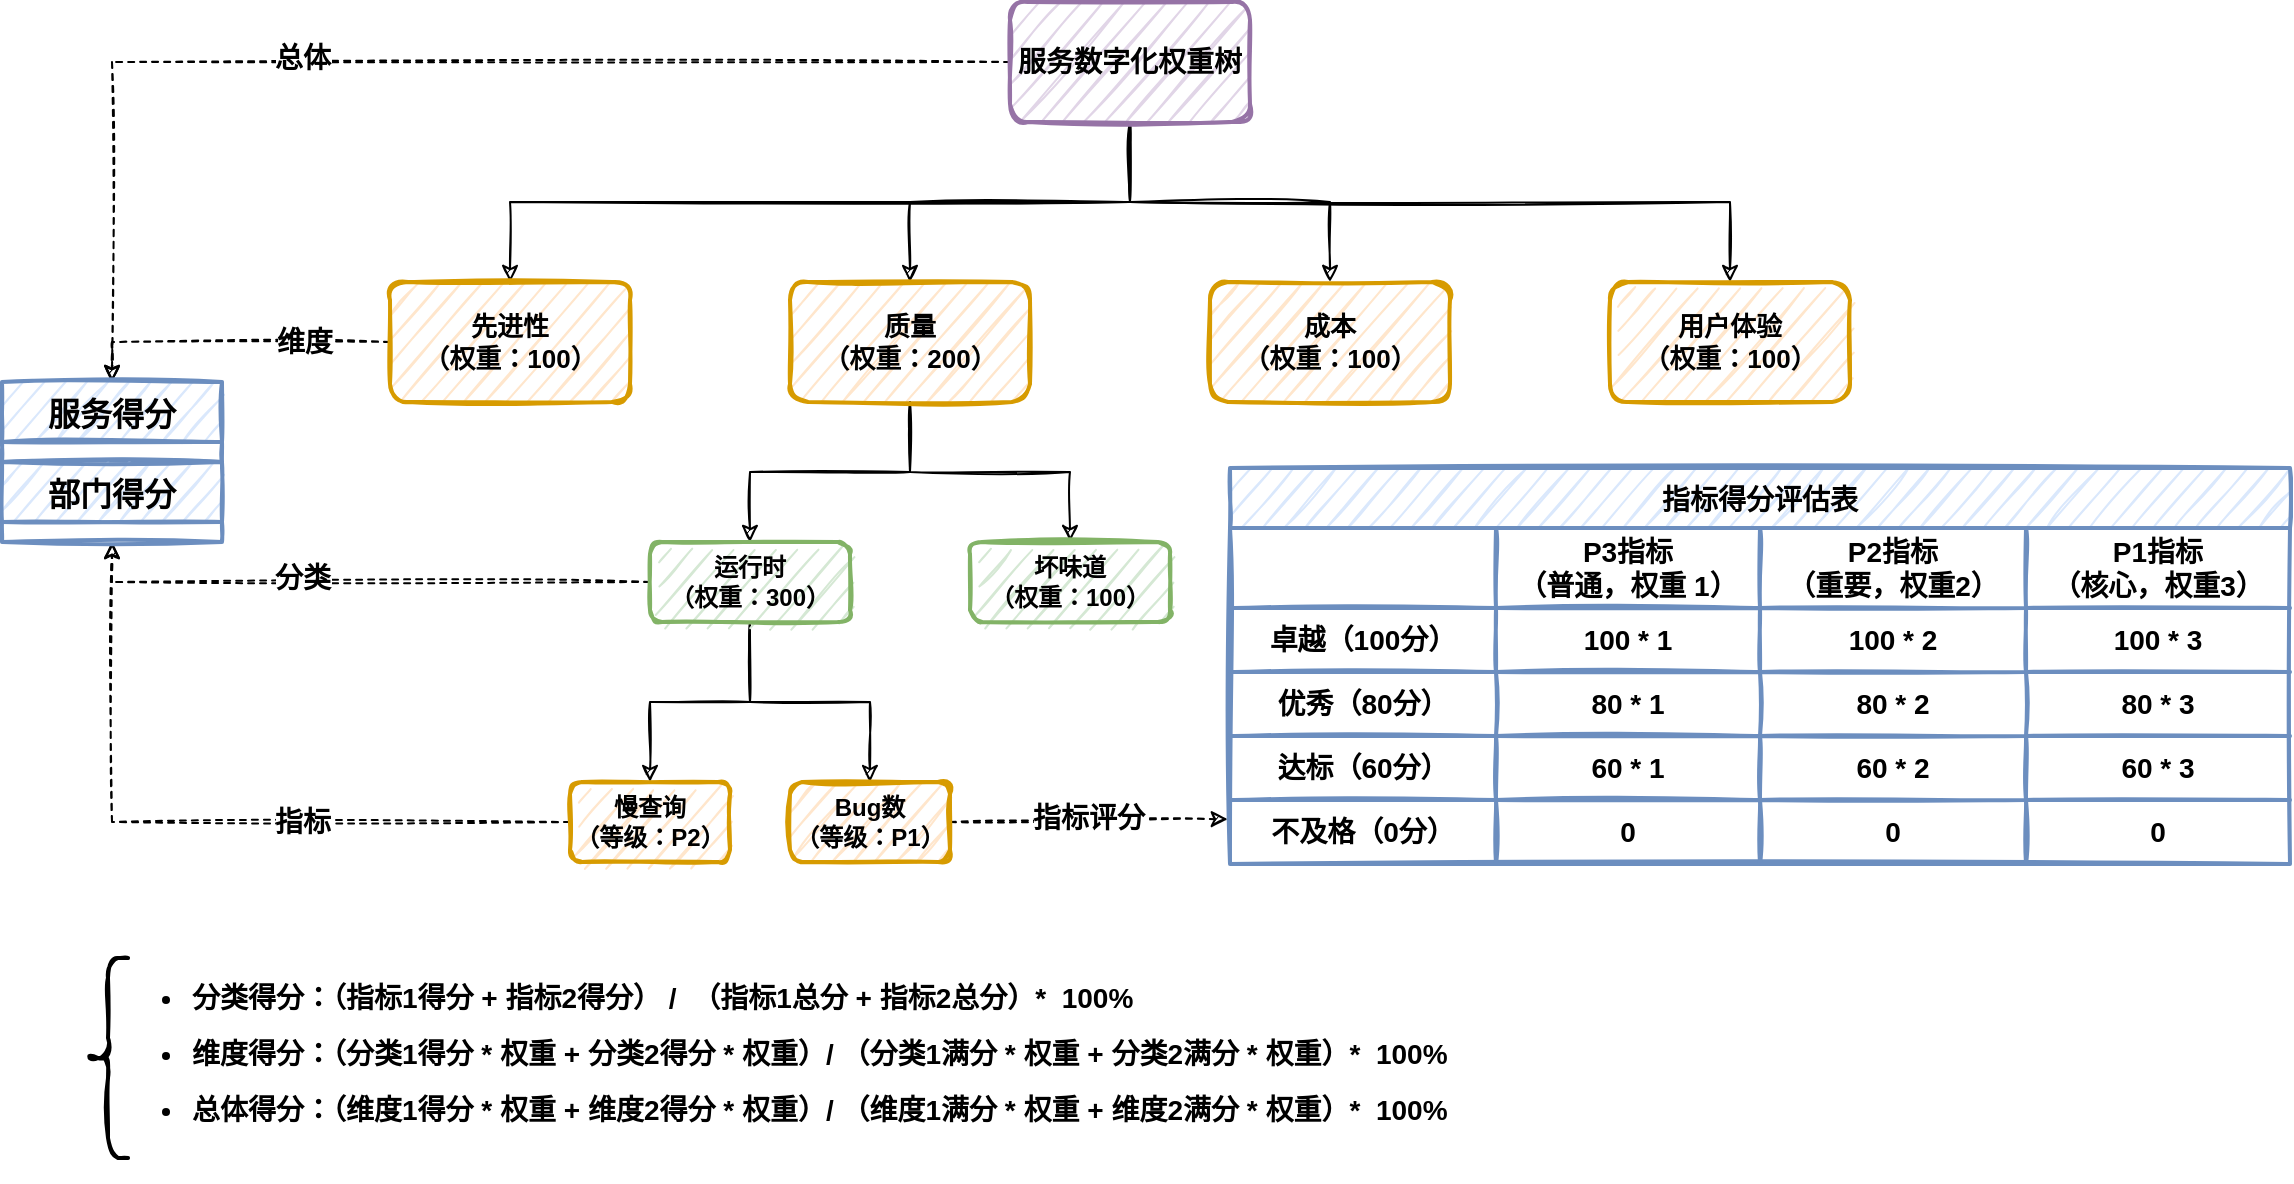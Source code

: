 <mxGraphModel dx="2253" dy="852" grid="1" gridSize="10" guides="1" tooltips="1" connect="1" arrows="1" fold="1" page="1" pageScale="1" pageWidth="827" pageHeight="1169" math="0" shadow="0">
  <root>
    <mxCell id="0" />
    <mxCell id="1" parent="0" />
    <mxCell id="GKQn93ukJlPqPXy4sj66-18" style="edgeStyle=orthogonalEdgeStyle;rounded=0;sketch=1;orthogonalLoop=1;jettySize=auto;html=1;entryX=0.5;entryY=0;entryDx=0;entryDy=0;fontFamily=Helvetica;exitX=0.5;exitY=1;exitDx=0;exitDy=0;" parent="1" source="GKQn93ukJlPqPXy4sj66-5" target="GKQn93ukJlPqPXy4sj66-7" edge="1">
      <mxGeometry relative="1" as="geometry" />
    </mxCell>
    <mxCell id="GKQn93ukJlPqPXy4sj66-19" style="edgeStyle=orthogonalEdgeStyle;rounded=0;sketch=1;orthogonalLoop=1;jettySize=auto;html=1;fontFamily=Helvetica;exitX=0.5;exitY=1;exitDx=0;exitDy=0;" parent="1" source="GKQn93ukJlPqPXy4sj66-5" target="GKQn93ukJlPqPXy4sj66-9" edge="1">
      <mxGeometry relative="1" as="geometry" />
    </mxCell>
    <mxCell id="GKQn93ukJlPqPXy4sj66-20" style="edgeStyle=orthogonalEdgeStyle;rounded=0;sketch=1;orthogonalLoop=1;jettySize=auto;html=1;entryX=0.5;entryY=0;entryDx=0;entryDy=0;fontFamily=Helvetica;" parent="1" source="GKQn93ukJlPqPXy4sj66-5" target="GKQn93ukJlPqPXy4sj66-6" edge="1">
      <mxGeometry relative="1" as="geometry" />
    </mxCell>
    <mxCell id="GKQn93ukJlPqPXy4sj66-21" style="edgeStyle=orthogonalEdgeStyle;rounded=0;sketch=1;orthogonalLoop=1;jettySize=auto;html=1;fontFamily=Helvetica;" parent="1" source="GKQn93ukJlPqPXy4sj66-5" target="GKQn93ukJlPqPXy4sj66-8" edge="1">
      <mxGeometry relative="1" as="geometry" />
    </mxCell>
    <mxCell id="GKQn93ukJlPqPXy4sj66-77" style="edgeStyle=orthogonalEdgeStyle;rounded=0;sketch=1;orthogonalLoop=1;jettySize=auto;html=1;entryX=0.5;entryY=0;entryDx=0;entryDy=0;fontFamily=Helvetica;fontSize=18;dashed=1;" parent="1" source="GKQn93ukJlPqPXy4sj66-5" target="GKQn93ukJlPqPXy4sj66-62" edge="1">
      <mxGeometry relative="1" as="geometry" />
    </mxCell>
    <mxCell id="GKQn93ukJlPqPXy4sj66-78" value="&lt;b&gt;&lt;font style=&quot;font-size: 14px;&quot;&gt;总体&lt;/font&gt;&lt;/b&gt;" style="edgeLabel;html=1;align=center;verticalAlign=middle;resizable=0;points=[];fontSize=18;fontFamily=Helvetica;" parent="GKQn93ukJlPqPXy4sj66-77" vertex="1" connectable="0">
      <mxGeometry x="-0.094" y="-3" relative="1" as="geometry">
        <mxPoint x="-78" as="offset" />
      </mxGeometry>
    </mxCell>
    <mxCell id="GKQn93ukJlPqPXy4sj66-5" value="&lt;font style=&quot;font-size: 14px;&quot;&gt;&lt;b&gt;服务数字化权重树&lt;/b&gt;&lt;/font&gt;" style="rounded=1;whiteSpace=wrap;html=1;sketch=1;shadow=0;fillColor=#e1d5e7;strokeColor=#9673a6;strokeWidth=2;" parent="1" vertex="1">
      <mxGeometry x="350" y="120" width="120" height="60" as="geometry" />
    </mxCell>
    <mxCell id="GKQn93ukJlPqPXy4sj66-14" style="edgeStyle=orthogonalEdgeStyle;rounded=0;orthogonalLoop=1;jettySize=auto;html=1;fontFamily=Helvetica;sketch=1;" parent="1" source="GKQn93ukJlPqPXy4sj66-6" target="GKQn93ukJlPqPXy4sj66-10" edge="1">
      <mxGeometry relative="1" as="geometry" />
    </mxCell>
    <mxCell id="GKQn93ukJlPqPXy4sj66-15" style="edgeStyle=orthogonalEdgeStyle;rounded=0;sketch=1;orthogonalLoop=1;jettySize=auto;html=1;entryX=0.5;entryY=0;entryDx=0;entryDy=0;fontFamily=Helvetica;" parent="1" source="GKQn93ukJlPqPXy4sj66-6" target="GKQn93ukJlPqPXy4sj66-11" edge="1">
      <mxGeometry relative="1" as="geometry" />
    </mxCell>
    <mxCell id="GKQn93ukJlPqPXy4sj66-6" value="&lt;font style=&quot;font-size: 13px;&quot;&gt;&lt;b&gt;质量&lt;br&gt;（权重：200）&lt;/b&gt;&lt;/font&gt;" style="rounded=1;whiteSpace=wrap;html=1;sketch=1;shadow=0;fillColor=#ffe6cc;strokeColor=#d79b00;strokeWidth=2;" parent="1" vertex="1">
      <mxGeometry x="240" y="260" width="120" height="60" as="geometry" />
    </mxCell>
    <mxCell id="GKQn93ukJlPqPXy4sj66-132" style="edgeStyle=orthogonalEdgeStyle;rounded=0;sketch=1;orthogonalLoop=1;jettySize=auto;html=1;entryX=0.5;entryY=0;entryDx=0;entryDy=0;dashed=1;fontFamily=Helvetica;fontSize=14;fontColor=#000000;" parent="1" source="GKQn93ukJlPqPXy4sj66-7" target="GKQn93ukJlPqPXy4sj66-62" edge="1">
      <mxGeometry relative="1" as="geometry" />
    </mxCell>
    <mxCell id="GKQn93ukJlPqPXy4sj66-133" value="&lt;b&gt;维度&lt;/b&gt;" style="edgeLabel;html=1;align=center;verticalAlign=middle;resizable=0;points=[];fontSize=14;fontFamily=Helvetica;fontColor=#000000;" parent="GKQn93ukJlPqPXy4sj66-132" vertex="1" connectable="0">
      <mxGeometry x="-0.058" relative="1" as="geometry">
        <mxPoint x="32" as="offset" />
      </mxGeometry>
    </mxCell>
    <mxCell id="GKQn93ukJlPqPXy4sj66-7" value="&lt;font style=&quot;font-size: 13px;&quot;&gt;&lt;b&gt;先进性&lt;br&gt;（权重：100）&lt;/b&gt;&lt;/font&gt;" style="rounded=1;whiteSpace=wrap;html=1;sketch=1;shadow=0;fillColor=#ffe6cc;strokeColor=#d79b00;strokeWidth=2;" parent="1" vertex="1">
      <mxGeometry x="40" y="260" width="120" height="60" as="geometry" />
    </mxCell>
    <mxCell id="GKQn93ukJlPqPXy4sj66-8" value="&lt;font style=&quot;font-size: 13px;&quot;&gt;&lt;b&gt;成本&lt;br&gt;（权重：100）&lt;/b&gt;&lt;/font&gt;" style="rounded=1;whiteSpace=wrap;html=1;sketch=1;shadow=0;fillColor=#ffe6cc;strokeColor=#d79b00;strokeWidth=2;" parent="1" vertex="1">
      <mxGeometry x="450" y="260" width="120" height="60" as="geometry" />
    </mxCell>
    <mxCell id="GKQn93ukJlPqPXy4sj66-9" value="&lt;font style=&quot;font-size: 13px;&quot;&gt;&lt;b&gt;用户体验&lt;br&gt;（权重：100）&lt;/b&gt;&lt;/font&gt;" style="rounded=1;whiteSpace=wrap;html=1;sketch=1;shadow=0;fillColor=#ffe6cc;strokeColor=#d79b00;strokeWidth=2;" parent="1" vertex="1">
      <mxGeometry x="650" y="260" width="120" height="60" as="geometry" />
    </mxCell>
    <mxCell id="GKQn93ukJlPqPXy4sj66-16" style="edgeStyle=orthogonalEdgeStyle;rounded=0;sketch=1;orthogonalLoop=1;jettySize=auto;html=1;entryX=0.5;entryY=0;entryDx=0;entryDy=0;fontFamily=Helvetica;" parent="1" source="GKQn93ukJlPqPXy4sj66-10" target="GKQn93ukJlPqPXy4sj66-12" edge="1">
      <mxGeometry relative="1" as="geometry" />
    </mxCell>
    <mxCell id="GKQn93ukJlPqPXy4sj66-17" style="edgeStyle=orthogonalEdgeStyle;rounded=0;sketch=1;orthogonalLoop=1;jettySize=auto;html=1;fontFamily=Helvetica;" parent="1" source="GKQn93ukJlPqPXy4sj66-10" target="GKQn93ukJlPqPXy4sj66-13" edge="1">
      <mxGeometry relative="1" as="geometry" />
    </mxCell>
    <mxCell id="GKQn93ukJlPqPXy4sj66-131" value="" style="edgeStyle=orthogonalEdgeStyle;rounded=0;sketch=1;orthogonalLoop=1;jettySize=auto;html=1;entryX=0.5;entryY=1;entryDx=0;entryDy=0;dashed=1;fontFamily=Helvetica;fontSize=14;fontColor=#000000;" parent="1" source="GKQn93ukJlPqPXy4sj66-10" target="GKQn93ukJlPqPXy4sj66-66" edge="1">
      <mxGeometry relative="1" as="geometry" />
    </mxCell>
    <mxCell id="3p3jOESSug_JUNAHy-n3-1" value="&lt;b&gt;&lt;font style=&quot;font-size: 14px;&quot;&gt;分类&lt;/font&gt;&lt;/b&gt;" style="edgeLabel;html=1;align=center;verticalAlign=middle;resizable=0;points=[];" parent="GKQn93ukJlPqPXy4sj66-131" vertex="1" connectable="0">
      <mxGeometry x="0.135" y="-4" relative="1" as="geometry">
        <mxPoint x="-10" y="2" as="offset" />
      </mxGeometry>
    </mxCell>
    <mxCell id="GKQn93ukJlPqPXy4sj66-10" value="&lt;b&gt;运行时&lt;br&gt;（权重：300）&lt;/b&gt;" style="rounded=1;whiteSpace=wrap;html=1;sketch=1;shadow=0;fillColor=#d5e8d4;strokeColor=#82b366;strokeWidth=2;" parent="1" vertex="1">
      <mxGeometry x="170" y="390" width="100" height="40" as="geometry" />
    </mxCell>
    <mxCell id="GKQn93ukJlPqPXy4sj66-11" value="&lt;b&gt;坏味道&lt;br&gt;（权重：100）&lt;/b&gt;" style="rounded=1;whiteSpace=wrap;html=1;sketch=1;shadow=0;fillColor=#d5e8d4;strokeColor=#82b366;strokeWidth=2;" parent="1" vertex="1">
      <mxGeometry x="330" y="390" width="100" height="40" as="geometry" />
    </mxCell>
    <mxCell id="GKQn93ukJlPqPXy4sj66-129" style="edgeStyle=orthogonalEdgeStyle;rounded=0;sketch=1;orthogonalLoop=1;jettySize=auto;html=1;entryX=0.5;entryY=1;entryDx=0;entryDy=0;dashed=1;fontFamily=Helvetica;fontSize=16;fontColor=#000000;" parent="1" source="GKQn93ukJlPqPXy4sj66-12" target="GKQn93ukJlPqPXy4sj66-66" edge="1">
      <mxGeometry relative="1" as="geometry" />
    </mxCell>
    <mxCell id="GKQn93ukJlPqPXy4sj66-130" value="&lt;font style=&quot;font-size: 14px;&quot;&gt;&lt;b&gt;指标&lt;/b&gt;&lt;/font&gt;" style="edgeLabel;html=1;align=center;verticalAlign=middle;resizable=0;points=[];fontSize=16;fontFamily=Helvetica;fontColor=#000000;" parent="GKQn93ukJlPqPXy4sj66-129" vertex="1" connectable="0">
      <mxGeometry x="-0.289" y="-1" relative="1" as="geometry">
        <mxPoint x="-3" as="offset" />
      </mxGeometry>
    </mxCell>
    <mxCell id="GKQn93ukJlPqPXy4sj66-12" value="&lt;b&gt;慢查询&lt;br&gt;（等级：P2）&lt;/b&gt;" style="rounded=1;whiteSpace=wrap;html=1;sketch=1;shadow=0;fillColor=#ffe6cc;strokeColor=#d79b00;strokeWidth=2;" parent="1" vertex="1">
      <mxGeometry x="130" y="510" width="80" height="40" as="geometry" />
    </mxCell>
    <mxCell id="GKQn93ukJlPqPXy4sj66-126" style="edgeStyle=orthogonalEdgeStyle;rounded=0;sketch=1;orthogonalLoop=1;jettySize=auto;html=1;dashed=1;fontFamily=Helvetica;fontSize=14;fontColor=#000000;entryX=-0.002;entryY=0.3;entryDx=0;entryDy=0;entryPerimeter=0;" parent="1" source="GKQn93ukJlPqPXy4sj66-13" target="GKQn93ukJlPqPXy4sj66-121" edge="1">
      <mxGeometry relative="1" as="geometry">
        <mxPoint x="450" y="530" as="targetPoint" />
      </mxGeometry>
    </mxCell>
    <mxCell id="5AEHL-PHgz9cWbZEjYPl-1" value="&lt;b style=&quot;font-size: 14px;&quot;&gt;指标评分&lt;/b&gt;" style="edgeLabel;html=1;align=center;verticalAlign=middle;resizable=0;points=[];" parent="GKQn93ukJlPqPXy4sj66-126" vertex="1" connectable="0">
      <mxGeometry x="-0.01" y="-2" relative="1" as="geometry">
        <mxPoint x="-1" y="-4" as="offset" />
      </mxGeometry>
    </mxCell>
    <mxCell id="GKQn93ukJlPqPXy4sj66-13" value="&lt;b&gt;Bug数&lt;br&gt;（等级：P1）&lt;/b&gt;" style="rounded=1;whiteSpace=wrap;html=1;sketch=1;shadow=0;fillColor=#ffe6cc;strokeColor=#d79b00;strokeWidth=2;" parent="1" vertex="1">
      <mxGeometry x="240" y="510" width="80" height="40" as="geometry" />
    </mxCell>
    <mxCell id="GKQn93ukJlPqPXy4sj66-62" value="服务得分" style="swimlane;fontStyle=1;childLayout=stackLayout;horizontal=1;startSize=30;horizontalStack=0;resizeParent=1;resizeParentMax=0;resizeLast=0;collapsible=1;marginBottom=0;shadow=0;sketch=1;strokeWidth=2;fontFamily=Helvetica;fontSize=16;fillColor=#dae8fc;strokeColor=#6c8ebf;" parent="1" vertex="1" collapsed="1">
      <mxGeometry x="-154" y="310" width="110" height="40" as="geometry">
        <mxRectangle x="-154" y="310" width="140" height="60" as="alternateBounds" />
      </mxGeometry>
    </mxCell>
    <mxCell id="GKQn93ukJlPqPXy4sj66-66" value="部门得分" style="swimlane;fontStyle=1;childLayout=stackLayout;horizontal=1;startSize=30;horizontalStack=0;resizeParent=1;resizeParentMax=0;resizeLast=0;collapsible=1;marginBottom=0;shadow=0;sketch=1;strokeWidth=2;fontFamily=Helvetica;fontSize=16;fillColor=#dae8fc;strokeColor=#6c8ebf;" parent="1" vertex="1" collapsed="1">
      <mxGeometry x="-154" y="350" width="110" height="40" as="geometry">
        <mxRectangle x="-154" y="350" width="140" height="60" as="alternateBounds" />
      </mxGeometry>
    </mxCell>
    <mxCell id="GKQn93ukJlPqPXy4sj66-82" value="" style="shape=curlyBracket;whiteSpace=wrap;html=1;rounded=1;shadow=0;sketch=1;strokeWidth=2;fontFamily=Helvetica;fontSize=14;" parent="1" vertex="1">
      <mxGeometry x="-111" y="598" width="20" height="100" as="geometry" />
    </mxCell>
    <mxCell id="GKQn93ukJlPqPXy4sj66-84" value="&lt;ul style=&quot;line-height: 2;&quot;&gt;&lt;li&gt;&lt;b style=&quot;background-color: initial;&quot;&gt;分类得分：（指标1得分 + 指标2得分） /&amp;nbsp; （指标1总分 + 指标2总分）*&amp;nbsp; 100%&lt;/b&gt;&lt;br&gt;&lt;/li&gt;&lt;li&gt;&lt;b&gt;维度得分：（分类1得分 * 权重 + 分类2得分 * 权重）/ （分类1满分 * 权重 + 分类2满分 * 权重）&lt;/b&gt;&lt;b style=&quot;background-color: initial;&quot;&gt;*&amp;nbsp; 100%&lt;/b&gt;&lt;/li&gt;&lt;li&gt;&lt;b&gt;总体得分：（维度1得分 * 权重 + 维度2得分 * 权重）/ （维度1满分 * 权重 + 维度2满分 * 权重）&lt;/b&gt;&lt;b style=&quot;background-color: initial;&quot;&gt;*&amp;nbsp; 100%&lt;/b&gt;&lt;/li&gt;&lt;/ul&gt;" style="text;strokeColor=none;fillColor=none;html=1;whiteSpace=wrap;verticalAlign=middle;overflow=hidden;shadow=0;sketch=1;strokeWidth=2;fontFamily=Helvetica;fontSize=14;" parent="1" vertex="1">
      <mxGeometry x="-101" y="580" width="730" height="130" as="geometry" />
    </mxCell>
    <mxCell id="GKQn93ukJlPqPXy4sj66-88" value="指标得分评估表" style="shape=table;startSize=30;container=1;collapsible=0;childLayout=tableLayout;fontStyle=1;align=center;shadow=0;sketch=1;strokeWidth=2;fontFamily=Helvetica;fontSize=14;fillColor=#dae8fc;strokeColor=#6c8ebf;" parent="1" vertex="1">
      <mxGeometry x="460" y="353" width="530" height="198" as="geometry" />
    </mxCell>
    <mxCell id="GKQn93ukJlPqPXy4sj66-89" value="" style="shape=tableRow;horizontal=0;startSize=0;swimlaneHead=0;swimlaneBody=0;top=0;left=0;bottom=0;right=0;collapsible=0;dropTarget=0;fillColor=none;points=[[0,0.5],[1,0.5]];portConstraint=eastwest;shadow=0;sketch=1;strokeWidth=2;fontFamily=Helvetica;fontSize=14;fontColor=#000000;fontStyle=1" parent="GKQn93ukJlPqPXy4sj66-88" vertex="1">
      <mxGeometry y="30" width="530" height="40" as="geometry" />
    </mxCell>
    <mxCell id="GKQn93ukJlPqPXy4sj66-90" value="" style="shape=partialRectangle;html=1;whiteSpace=wrap;connectable=0;fillColor=none;top=0;left=0;bottom=0;right=0;overflow=hidden;shadow=0;sketch=1;strokeWidth=2;fontFamily=Helvetica;fontSize=14;fontColor=#000000;fontStyle=1" parent="GKQn93ukJlPqPXy4sj66-89" vertex="1">
      <mxGeometry width="133" height="40" as="geometry">
        <mxRectangle width="133" height="40" as="alternateBounds" />
      </mxGeometry>
    </mxCell>
    <mxCell id="GKQn93ukJlPqPXy4sj66-91" value="P3指标&lt;br&gt;（普通，权重 1）" style="shape=partialRectangle;html=1;whiteSpace=wrap;connectable=0;fillColor=none;top=0;left=0;bottom=0;right=0;overflow=hidden;shadow=0;sketch=1;strokeWidth=2;fontFamily=Helvetica;fontSize=14;fontColor=#000000;fontStyle=1" parent="GKQn93ukJlPqPXy4sj66-89" vertex="1">
      <mxGeometry x="133" width="132" height="40" as="geometry">
        <mxRectangle width="132" height="40" as="alternateBounds" />
      </mxGeometry>
    </mxCell>
    <mxCell id="GKQn93ukJlPqPXy4sj66-92" value="P2指标&lt;br&gt;（重要，权重2）" style="shape=partialRectangle;html=1;whiteSpace=wrap;connectable=0;fillColor=none;top=0;left=0;bottom=0;right=0;overflow=hidden;shadow=0;sketch=1;strokeWidth=2;fontFamily=Helvetica;fontSize=14;fontColor=#000000;fontStyle=1" parent="GKQn93ukJlPqPXy4sj66-89" vertex="1">
      <mxGeometry x="265" width="133" height="40" as="geometry">
        <mxRectangle width="133" height="40" as="alternateBounds" />
      </mxGeometry>
    </mxCell>
    <mxCell id="GKQn93ukJlPqPXy4sj66-113" value="P1指标&lt;br&gt;（核心，权重3）" style="shape=partialRectangle;html=1;whiteSpace=wrap;connectable=0;fillColor=none;top=0;left=0;bottom=0;right=0;overflow=hidden;shadow=0;sketch=1;strokeWidth=2;fontFamily=Helvetica;fontSize=14;fontColor=#000000;fontStyle=1" parent="GKQn93ukJlPqPXy4sj66-89" vertex="1">
      <mxGeometry x="398" width="132" height="40" as="geometry">
        <mxRectangle width="132" height="40" as="alternateBounds" />
      </mxGeometry>
    </mxCell>
    <mxCell id="GKQn93ukJlPqPXy4sj66-93" value="" style="shape=tableRow;horizontal=0;startSize=0;swimlaneHead=0;swimlaneBody=0;top=0;left=0;bottom=0;right=0;collapsible=0;dropTarget=0;fillColor=none;points=[[0,0.5],[1,0.5]];portConstraint=eastwest;shadow=0;sketch=1;strokeWidth=2;fontFamily=Helvetica;fontSize=14;fontColor=#000000;fontStyle=1" parent="GKQn93ukJlPqPXy4sj66-88" vertex="1">
      <mxGeometry y="70" width="530" height="32" as="geometry" />
    </mxCell>
    <mxCell id="GKQn93ukJlPqPXy4sj66-94" value="卓越（100分）" style="shape=partialRectangle;html=1;whiteSpace=wrap;connectable=0;fillColor=none;top=0;left=0;bottom=0;right=0;overflow=hidden;shadow=0;sketch=1;strokeWidth=2;fontFamily=Helvetica;fontSize=14;fontColor=#000000;fontStyle=1" parent="GKQn93ukJlPqPXy4sj66-93" vertex="1">
      <mxGeometry width="133" height="32" as="geometry">
        <mxRectangle width="133" height="32" as="alternateBounds" />
      </mxGeometry>
    </mxCell>
    <mxCell id="GKQn93ukJlPqPXy4sj66-95" value="100 * 1" style="shape=partialRectangle;html=1;whiteSpace=wrap;connectable=0;fillColor=none;top=0;left=0;bottom=0;right=0;overflow=hidden;shadow=0;sketch=1;strokeWidth=2;fontFamily=Helvetica;fontSize=14;fontColor=#000000;fontStyle=1" parent="GKQn93ukJlPqPXy4sj66-93" vertex="1">
      <mxGeometry x="133" width="132" height="32" as="geometry">
        <mxRectangle width="132" height="32" as="alternateBounds" />
      </mxGeometry>
    </mxCell>
    <mxCell id="GKQn93ukJlPqPXy4sj66-96" value="100 * 2" style="shape=partialRectangle;html=1;whiteSpace=wrap;connectable=0;fillColor=none;top=0;left=0;bottom=0;right=0;overflow=hidden;shadow=0;sketch=1;strokeWidth=2;fontFamily=Helvetica;fontSize=14;fontColor=#000000;fontStyle=1" parent="GKQn93ukJlPqPXy4sj66-93" vertex="1">
      <mxGeometry x="265" width="133" height="32" as="geometry">
        <mxRectangle width="133" height="32" as="alternateBounds" />
      </mxGeometry>
    </mxCell>
    <mxCell id="GKQn93ukJlPqPXy4sj66-114" value="100 * 3" style="shape=partialRectangle;html=1;whiteSpace=wrap;connectable=0;fillColor=none;top=0;left=0;bottom=0;right=0;overflow=hidden;shadow=0;sketch=1;strokeWidth=2;fontFamily=Helvetica;fontSize=14;fontColor=#000000;fontStyle=1" parent="GKQn93ukJlPqPXy4sj66-93" vertex="1">
      <mxGeometry x="398" width="132" height="32" as="geometry">
        <mxRectangle width="132" height="32" as="alternateBounds" />
      </mxGeometry>
    </mxCell>
    <mxCell id="GKQn93ukJlPqPXy4sj66-97" value="" style="shape=tableRow;horizontal=0;startSize=0;swimlaneHead=0;swimlaneBody=0;top=0;left=0;bottom=0;right=0;collapsible=0;dropTarget=0;fillColor=none;points=[[0,0.5],[1,0.5]];portConstraint=eastwest;shadow=0;sketch=1;strokeWidth=2;fontFamily=Helvetica;fontSize=14;fontColor=#000000;fontStyle=1" parent="GKQn93ukJlPqPXy4sj66-88" vertex="1">
      <mxGeometry y="102" width="530" height="32" as="geometry" />
    </mxCell>
    <mxCell id="GKQn93ukJlPqPXy4sj66-98" value="优秀（80分）" style="shape=partialRectangle;html=1;whiteSpace=wrap;connectable=0;fillColor=none;top=0;left=0;bottom=0;right=0;overflow=hidden;shadow=0;sketch=1;strokeWidth=2;fontFamily=Helvetica;fontSize=14;fontColor=#000000;fontStyle=1" parent="GKQn93ukJlPqPXy4sj66-97" vertex="1">
      <mxGeometry width="133" height="32" as="geometry">
        <mxRectangle width="133" height="32" as="alternateBounds" />
      </mxGeometry>
    </mxCell>
    <mxCell id="GKQn93ukJlPqPXy4sj66-99" value="80 * 1" style="shape=partialRectangle;html=1;whiteSpace=wrap;connectable=0;fillColor=none;top=0;left=0;bottom=0;right=0;overflow=hidden;shadow=0;sketch=1;strokeWidth=2;fontFamily=Helvetica;fontSize=14;fontColor=#000000;fontStyle=1" parent="GKQn93ukJlPqPXy4sj66-97" vertex="1">
      <mxGeometry x="133" width="132" height="32" as="geometry">
        <mxRectangle width="132" height="32" as="alternateBounds" />
      </mxGeometry>
    </mxCell>
    <mxCell id="GKQn93ukJlPqPXy4sj66-100" value="80 * 2" style="shape=partialRectangle;html=1;whiteSpace=wrap;connectable=0;fillColor=none;top=0;left=0;bottom=0;right=0;overflow=hidden;shadow=0;sketch=1;strokeWidth=2;fontFamily=Helvetica;fontSize=14;fontColor=#000000;fontStyle=1" parent="GKQn93ukJlPqPXy4sj66-97" vertex="1">
      <mxGeometry x="265" width="133" height="32" as="geometry">
        <mxRectangle width="133" height="32" as="alternateBounds" />
      </mxGeometry>
    </mxCell>
    <mxCell id="GKQn93ukJlPqPXy4sj66-115" value="80 * 3" style="shape=partialRectangle;html=1;whiteSpace=wrap;connectable=0;fillColor=none;top=0;left=0;bottom=0;right=0;overflow=hidden;shadow=0;sketch=1;strokeWidth=2;fontFamily=Helvetica;fontSize=14;fontColor=#000000;fontStyle=1" parent="GKQn93ukJlPqPXy4sj66-97" vertex="1">
      <mxGeometry x="398" width="132" height="32" as="geometry">
        <mxRectangle width="132" height="32" as="alternateBounds" />
      </mxGeometry>
    </mxCell>
    <mxCell id="GKQn93ukJlPqPXy4sj66-116" style="shape=tableRow;horizontal=0;startSize=0;swimlaneHead=0;swimlaneBody=0;top=0;left=0;bottom=0;right=0;collapsible=0;dropTarget=0;fillColor=none;points=[[0,0.5],[1,0.5]];portConstraint=eastwest;shadow=0;sketch=1;strokeWidth=2;fontFamily=Helvetica;fontSize=14;fontColor=#000000;fontStyle=1" parent="GKQn93ukJlPqPXy4sj66-88" vertex="1">
      <mxGeometry y="134" width="530" height="32" as="geometry" />
    </mxCell>
    <mxCell id="GKQn93ukJlPqPXy4sj66-117" value="达标（60分）" style="shape=partialRectangle;html=1;whiteSpace=wrap;connectable=0;fillColor=none;top=0;left=0;bottom=0;right=0;overflow=hidden;shadow=0;sketch=1;strokeWidth=2;fontFamily=Helvetica;fontSize=14;fontColor=#000000;fontStyle=1" parent="GKQn93ukJlPqPXy4sj66-116" vertex="1">
      <mxGeometry width="133" height="32" as="geometry">
        <mxRectangle width="133" height="32" as="alternateBounds" />
      </mxGeometry>
    </mxCell>
    <mxCell id="GKQn93ukJlPqPXy4sj66-118" value="60 * 1" style="shape=partialRectangle;html=1;whiteSpace=wrap;connectable=0;fillColor=none;top=0;left=0;bottom=0;right=0;overflow=hidden;shadow=0;sketch=1;strokeWidth=2;fontFamily=Helvetica;fontSize=14;fontColor=#000000;fontStyle=1" parent="GKQn93ukJlPqPXy4sj66-116" vertex="1">
      <mxGeometry x="133" width="132" height="32" as="geometry">
        <mxRectangle width="132" height="32" as="alternateBounds" />
      </mxGeometry>
    </mxCell>
    <mxCell id="GKQn93ukJlPqPXy4sj66-119" value="60 * 2" style="shape=partialRectangle;html=1;whiteSpace=wrap;connectable=0;fillColor=none;top=0;left=0;bottom=0;right=0;overflow=hidden;shadow=0;sketch=1;strokeWidth=2;fontFamily=Helvetica;fontSize=14;fontColor=#000000;fontStyle=1" parent="GKQn93ukJlPqPXy4sj66-116" vertex="1">
      <mxGeometry x="265" width="133" height="32" as="geometry">
        <mxRectangle width="133" height="32" as="alternateBounds" />
      </mxGeometry>
    </mxCell>
    <mxCell id="GKQn93ukJlPqPXy4sj66-120" value="60 * 3" style="shape=partialRectangle;html=1;whiteSpace=wrap;connectable=0;fillColor=none;top=0;left=0;bottom=0;right=0;overflow=hidden;shadow=0;sketch=1;strokeWidth=2;fontFamily=Helvetica;fontSize=14;fontColor=#000000;fontStyle=1" parent="GKQn93ukJlPqPXy4sj66-116" vertex="1">
      <mxGeometry x="398" width="132" height="32" as="geometry">
        <mxRectangle width="132" height="32" as="alternateBounds" />
      </mxGeometry>
    </mxCell>
    <mxCell id="GKQn93ukJlPqPXy4sj66-121" style="shape=tableRow;horizontal=0;startSize=0;swimlaneHead=0;swimlaneBody=0;top=0;left=0;bottom=0;right=0;collapsible=0;dropTarget=0;fillColor=none;points=[[0,0.5],[1,0.5]];portConstraint=eastwest;shadow=0;sketch=1;strokeWidth=2;fontFamily=Helvetica;fontSize=14;fontColor=#000000;fontStyle=1" parent="GKQn93ukJlPqPXy4sj66-88" vertex="1">
      <mxGeometry y="166" width="530" height="32" as="geometry" />
    </mxCell>
    <mxCell id="GKQn93ukJlPqPXy4sj66-122" value="不及格（0分）" style="shape=partialRectangle;html=1;whiteSpace=wrap;connectable=0;fillColor=none;top=0;left=0;bottom=0;right=0;overflow=hidden;shadow=0;sketch=1;strokeWidth=2;fontFamily=Helvetica;fontSize=14;fontColor=#000000;fontStyle=1" parent="GKQn93ukJlPqPXy4sj66-121" vertex="1">
      <mxGeometry width="133" height="32" as="geometry">
        <mxRectangle width="133" height="32" as="alternateBounds" />
      </mxGeometry>
    </mxCell>
    <mxCell id="GKQn93ukJlPqPXy4sj66-123" value="0" style="shape=partialRectangle;html=1;whiteSpace=wrap;connectable=0;fillColor=none;top=0;left=0;bottom=0;right=0;overflow=hidden;shadow=0;sketch=1;strokeWidth=2;fontFamily=Helvetica;fontSize=14;fontColor=#000000;fontStyle=1" parent="GKQn93ukJlPqPXy4sj66-121" vertex="1">
      <mxGeometry x="133" width="132" height="32" as="geometry">
        <mxRectangle width="132" height="32" as="alternateBounds" />
      </mxGeometry>
    </mxCell>
    <mxCell id="GKQn93ukJlPqPXy4sj66-124" value="0" style="shape=partialRectangle;html=1;whiteSpace=wrap;connectable=0;fillColor=none;top=0;left=0;bottom=0;right=0;overflow=hidden;shadow=0;sketch=1;strokeWidth=2;fontFamily=Helvetica;fontSize=14;fontColor=#000000;fontStyle=1" parent="GKQn93ukJlPqPXy4sj66-121" vertex="1">
      <mxGeometry x="265" width="133" height="32" as="geometry">
        <mxRectangle width="133" height="32" as="alternateBounds" />
      </mxGeometry>
    </mxCell>
    <mxCell id="GKQn93ukJlPqPXy4sj66-125" value="0" style="shape=partialRectangle;html=1;whiteSpace=wrap;connectable=0;fillColor=none;top=0;left=0;bottom=0;right=0;overflow=hidden;shadow=0;sketch=1;strokeWidth=2;fontFamily=Helvetica;fontSize=14;fontColor=#000000;fontStyle=1" parent="GKQn93ukJlPqPXy4sj66-121" vertex="1">
      <mxGeometry x="398" width="132" height="32" as="geometry">
        <mxRectangle width="132" height="32" as="alternateBounds" />
      </mxGeometry>
    </mxCell>
  </root>
</mxGraphModel>
